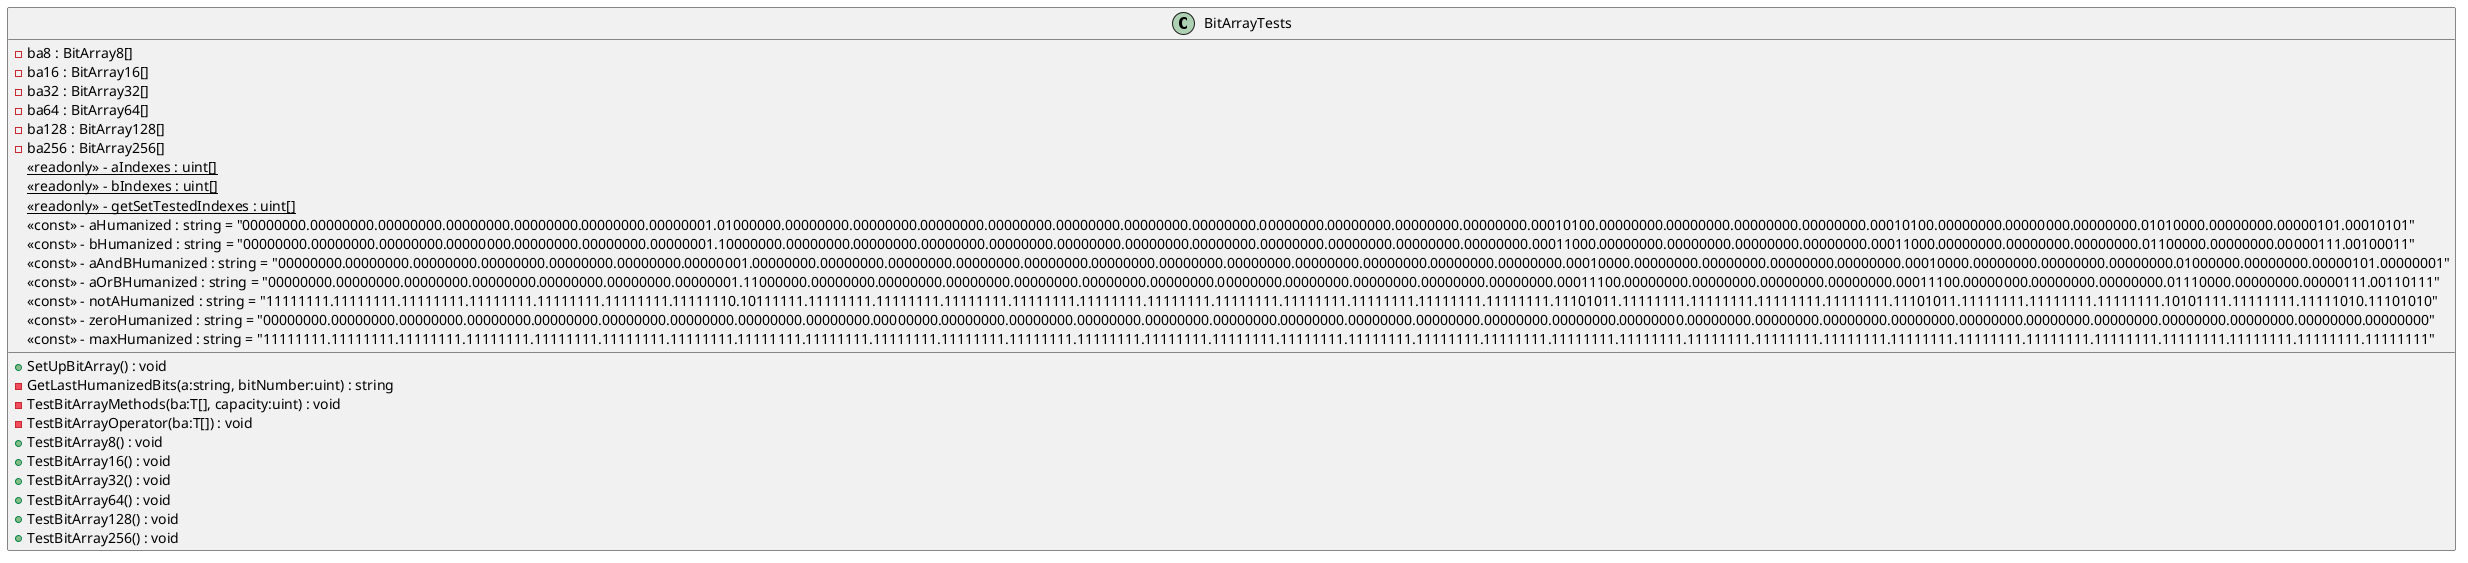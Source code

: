 @startuml
class BitArrayTests {
    - ba8 : BitArray8[]
    - ba16 : BitArray16[]
    - ba32 : BitArray32[]
    - ba64 : BitArray64[]
    - ba128 : BitArray128[]
    - ba256 : BitArray256[]
    {static} <<readonly>> - aIndexes : uint[]
    {static} <<readonly>> - bIndexes : uint[]
    {static} <<readonly>> - getSetTestedIndexes : uint[]
    <<const>> - aHumanized : string = "00000000.00000000.00000000.00000000.00000000.00000000.00000001.01000000.00000000.00000000.00000000.00000000.00000000.00000000.00000000.00000000.00000000.00000000.00000000.00010100.00000000.00000000.00000000.00000000.00010100.00000000.00000000.00000000.01010000.00000000.00000101.00010101"
    <<const>> - bHumanized : string = "00000000.00000000.00000000.00000000.00000000.00000000.00000001.10000000.00000000.00000000.00000000.00000000.00000000.00000000.00000000.00000000.00000000.00000000.00000000.00011000.00000000.00000000.00000000.00000000.00011000.00000000.00000000.00000000.01100000.00000000.00000111.00100011"
    <<const>> - aAndBHumanized : string = "00000000.00000000.00000000.00000000.00000000.00000000.00000001.00000000.00000000.00000000.00000000.00000000.00000000.00000000.00000000.00000000.00000000.00000000.00000000.00010000.00000000.00000000.00000000.00000000.00010000.00000000.00000000.00000000.01000000.00000000.00000101.00000001"
    <<const>> - aOrBHumanized : string = "00000000.00000000.00000000.00000000.00000000.00000000.00000001.11000000.00000000.00000000.00000000.00000000.00000000.00000000.00000000.00000000.00000000.00000000.00000000.00011100.00000000.00000000.00000000.00000000.00011100.00000000.00000000.00000000.01110000.00000000.00000111.00110111"
    <<const>> - notAHumanized : string = "11111111.11111111.11111111.11111111.11111111.11111111.11111110.10111111.11111111.11111111.11111111.11111111.11111111.11111111.11111111.11111111.11111111.11111111.11111111.11101011.11111111.11111111.11111111.11111111.11101011.11111111.11111111.11111111.10101111.11111111.11111010.11101010"
    <<const>> - zeroHumanized : string = "00000000.00000000.00000000.00000000.00000000.00000000.00000000.00000000.00000000.00000000.00000000.00000000.00000000.00000000.00000000.00000000.00000000.00000000.00000000.00000000.00000000.00000000.00000000.00000000.00000000.00000000.00000000.00000000.00000000.00000000.00000000.00000000"
    <<const>> - maxHumanized : string = "11111111.11111111.11111111.11111111.11111111.11111111.11111111.11111111.11111111.11111111.11111111.11111111.11111111.11111111.11111111.11111111.11111111.11111111.11111111.11111111.11111111.11111111.11111111.11111111.11111111.11111111.11111111.11111111.11111111.11111111.11111111.11111111"
    + SetUpBitArray() : void
    - GetLastHumanizedBits(a:string, bitNumber:uint) : string
    - TestBitArrayMethods(ba:T[], capacity:uint) : void
    - TestBitArrayOperator(ba:T[]) : void
    + TestBitArray8() : void
    + TestBitArray16() : void
    + TestBitArray32() : void
    + TestBitArray64() : void
    + TestBitArray128() : void
    + TestBitArray256() : void
}
@enduml

